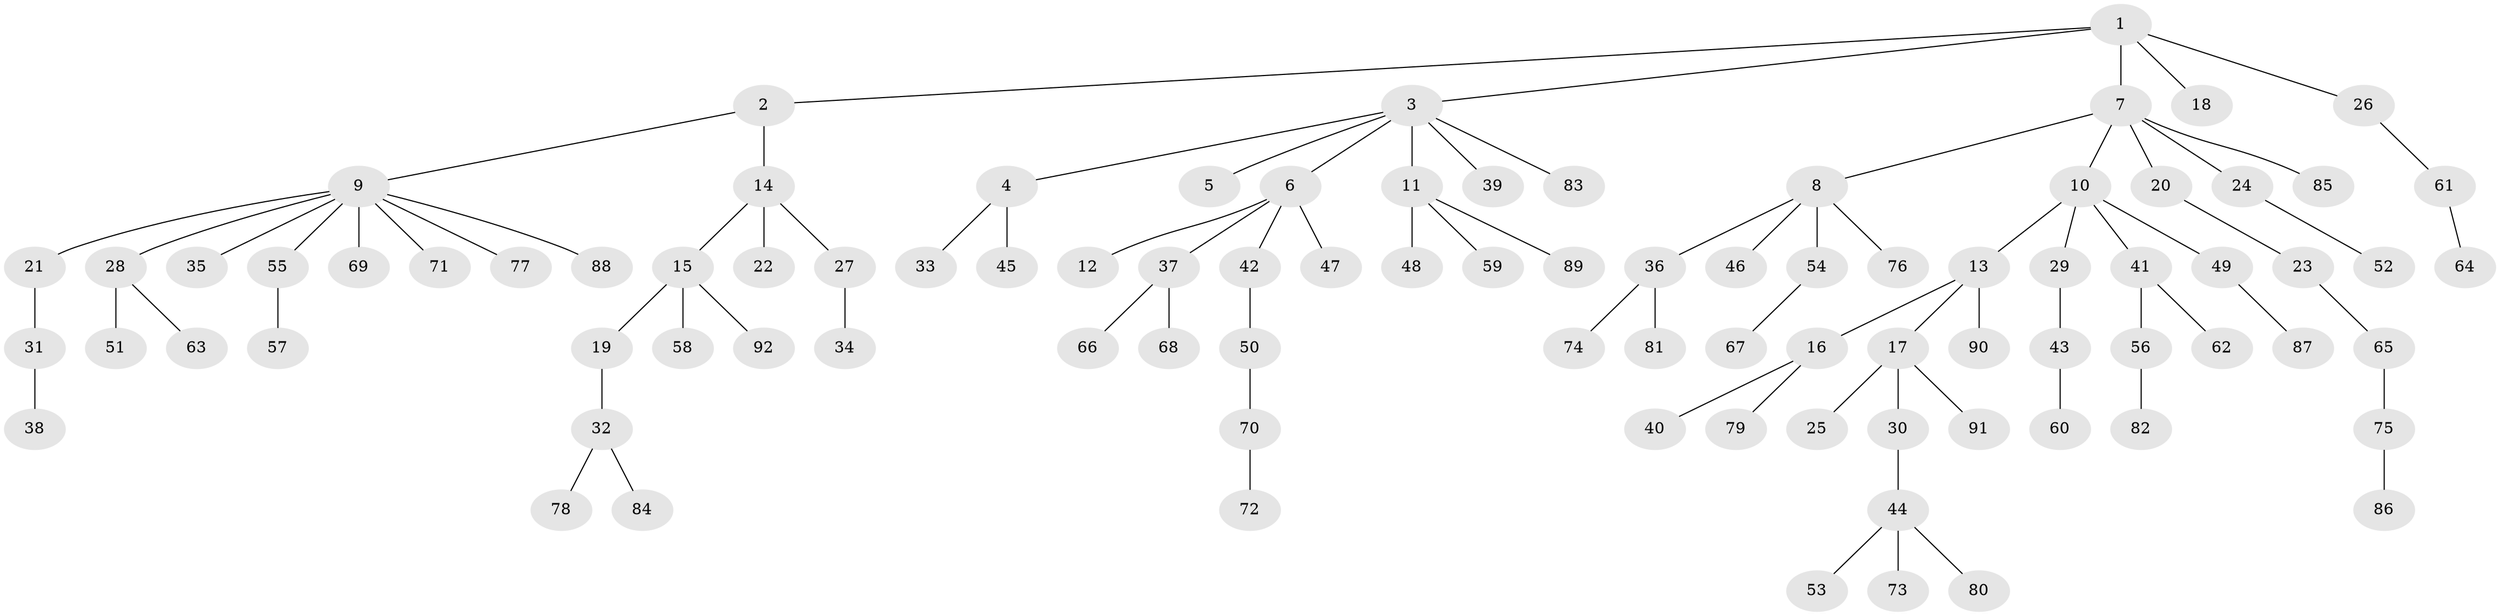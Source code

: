 // coarse degree distribution, {2: 0.16666666666666666, 1: 0.75, 4: 0.027777777777777776, 18: 0.027777777777777776, 9: 0.027777777777777776}
// Generated by graph-tools (version 1.1) at 2025/56/03/04/25 21:56:46]
// undirected, 92 vertices, 91 edges
graph export_dot {
graph [start="1"]
  node [color=gray90,style=filled];
  1;
  2;
  3;
  4;
  5;
  6;
  7;
  8;
  9;
  10;
  11;
  12;
  13;
  14;
  15;
  16;
  17;
  18;
  19;
  20;
  21;
  22;
  23;
  24;
  25;
  26;
  27;
  28;
  29;
  30;
  31;
  32;
  33;
  34;
  35;
  36;
  37;
  38;
  39;
  40;
  41;
  42;
  43;
  44;
  45;
  46;
  47;
  48;
  49;
  50;
  51;
  52;
  53;
  54;
  55;
  56;
  57;
  58;
  59;
  60;
  61;
  62;
  63;
  64;
  65;
  66;
  67;
  68;
  69;
  70;
  71;
  72;
  73;
  74;
  75;
  76;
  77;
  78;
  79;
  80;
  81;
  82;
  83;
  84;
  85;
  86;
  87;
  88;
  89;
  90;
  91;
  92;
  1 -- 2;
  1 -- 3;
  1 -- 7;
  1 -- 18;
  1 -- 26;
  2 -- 9;
  2 -- 14;
  3 -- 4;
  3 -- 5;
  3 -- 6;
  3 -- 11;
  3 -- 39;
  3 -- 83;
  4 -- 33;
  4 -- 45;
  6 -- 12;
  6 -- 37;
  6 -- 42;
  6 -- 47;
  7 -- 8;
  7 -- 10;
  7 -- 20;
  7 -- 24;
  7 -- 85;
  8 -- 36;
  8 -- 46;
  8 -- 54;
  8 -- 76;
  9 -- 21;
  9 -- 28;
  9 -- 35;
  9 -- 55;
  9 -- 69;
  9 -- 71;
  9 -- 77;
  9 -- 88;
  10 -- 13;
  10 -- 29;
  10 -- 41;
  10 -- 49;
  11 -- 48;
  11 -- 59;
  11 -- 89;
  13 -- 16;
  13 -- 17;
  13 -- 90;
  14 -- 15;
  14 -- 22;
  14 -- 27;
  15 -- 19;
  15 -- 58;
  15 -- 92;
  16 -- 40;
  16 -- 79;
  17 -- 25;
  17 -- 30;
  17 -- 91;
  19 -- 32;
  20 -- 23;
  21 -- 31;
  23 -- 65;
  24 -- 52;
  26 -- 61;
  27 -- 34;
  28 -- 51;
  28 -- 63;
  29 -- 43;
  30 -- 44;
  31 -- 38;
  32 -- 78;
  32 -- 84;
  36 -- 74;
  36 -- 81;
  37 -- 66;
  37 -- 68;
  41 -- 56;
  41 -- 62;
  42 -- 50;
  43 -- 60;
  44 -- 53;
  44 -- 73;
  44 -- 80;
  49 -- 87;
  50 -- 70;
  54 -- 67;
  55 -- 57;
  56 -- 82;
  61 -- 64;
  65 -- 75;
  70 -- 72;
  75 -- 86;
}
